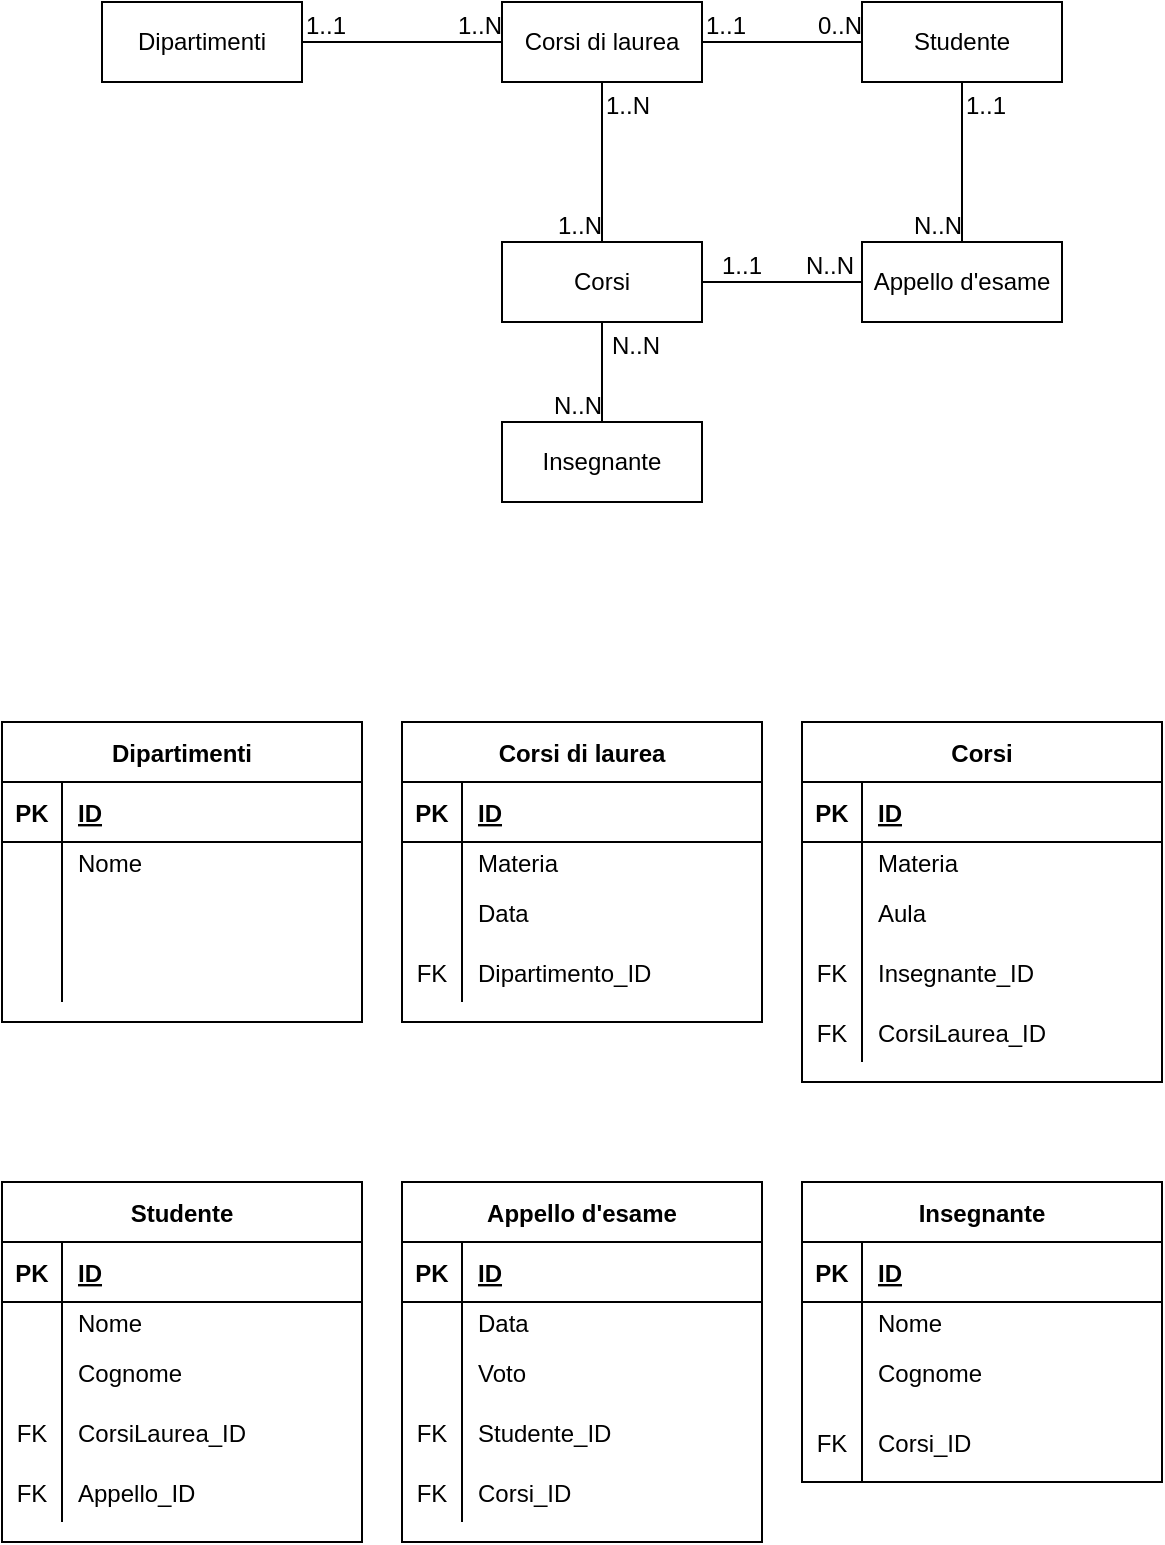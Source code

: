 <mxfile version="16.2.4" type="github">
  <diagram id="HcRm-ug7gvCuvMgPkHYi" name="Page-1">
    <mxGraphModel dx="1028" dy="399" grid="1" gridSize="10" guides="1" tooltips="1" connect="1" arrows="1" fold="1" page="1" pageScale="1" pageWidth="827" pageHeight="1169" math="0" shadow="0">
      <root>
        <mxCell id="0" />
        <mxCell id="1" parent="0" />
        <mxCell id="RxNURAG1jLidxErc_aCs-12" value="Dipartimenti" style="whiteSpace=wrap;html=1;align=center;" parent="1" vertex="1">
          <mxGeometry x="160" y="40" width="100" height="40" as="geometry" />
        </mxCell>
        <mxCell id="RxNURAG1jLidxErc_aCs-26" value="Corsi di laurea" style="whiteSpace=wrap;html=1;align=center;" parent="1" vertex="1">
          <mxGeometry x="360" y="40" width="100" height="40" as="geometry" />
        </mxCell>
        <mxCell id="RxNURAG1jLidxErc_aCs-28" value="Corsi di laurea" style="shape=table;startSize=30;container=1;collapsible=1;childLayout=tableLayout;fixedRows=1;rowLines=0;fontStyle=1;align=center;resizeLast=1;" parent="1" vertex="1">
          <mxGeometry x="310" y="400" width="180" height="150" as="geometry" />
        </mxCell>
        <mxCell id="RxNURAG1jLidxErc_aCs-29" value="" style="shape=tableRow;horizontal=0;startSize=0;swimlaneHead=0;swimlaneBody=0;fillColor=none;collapsible=0;dropTarget=0;points=[[0,0.5],[1,0.5]];portConstraint=eastwest;top=0;left=0;right=0;bottom=1;" parent="RxNURAG1jLidxErc_aCs-28" vertex="1">
          <mxGeometry y="30" width="180" height="30" as="geometry" />
        </mxCell>
        <mxCell id="RxNURAG1jLidxErc_aCs-30" value="PK" style="shape=partialRectangle;connectable=0;fillColor=none;top=0;left=0;bottom=0;right=0;fontStyle=1;overflow=hidden;" parent="RxNURAG1jLidxErc_aCs-29" vertex="1">
          <mxGeometry width="30" height="30" as="geometry">
            <mxRectangle width="30" height="30" as="alternateBounds" />
          </mxGeometry>
        </mxCell>
        <mxCell id="RxNURAG1jLidxErc_aCs-31" value="ID" style="shape=partialRectangle;connectable=0;fillColor=none;top=0;left=0;bottom=0;right=0;align=left;spacingLeft=6;fontStyle=5;overflow=hidden;" parent="RxNURAG1jLidxErc_aCs-29" vertex="1">
          <mxGeometry x="30" width="150" height="30" as="geometry">
            <mxRectangle width="150" height="30" as="alternateBounds" />
          </mxGeometry>
        </mxCell>
        <mxCell id="RxNURAG1jLidxErc_aCs-32" value="" style="shape=tableRow;horizontal=0;startSize=0;swimlaneHead=0;swimlaneBody=0;fillColor=none;collapsible=0;dropTarget=0;points=[[0,0.5],[1,0.5]];portConstraint=eastwest;top=0;left=0;right=0;bottom=0;" parent="RxNURAG1jLidxErc_aCs-28" vertex="1">
          <mxGeometry y="60" width="180" height="20" as="geometry" />
        </mxCell>
        <mxCell id="RxNURAG1jLidxErc_aCs-33" value="" style="shape=partialRectangle;connectable=0;fillColor=none;top=0;left=0;bottom=0;right=0;editable=1;overflow=hidden;" parent="RxNURAG1jLidxErc_aCs-32" vertex="1">
          <mxGeometry width="30" height="20" as="geometry">
            <mxRectangle width="30" height="20" as="alternateBounds" />
          </mxGeometry>
        </mxCell>
        <mxCell id="RxNURAG1jLidxErc_aCs-34" value="Materia" style="shape=partialRectangle;connectable=0;fillColor=none;top=0;left=0;bottom=0;right=0;align=left;spacingLeft=6;overflow=hidden;" parent="RxNURAG1jLidxErc_aCs-32" vertex="1">
          <mxGeometry x="30" width="150" height="20" as="geometry">
            <mxRectangle width="150" height="20" as="alternateBounds" />
          </mxGeometry>
        </mxCell>
        <mxCell id="RxNURAG1jLidxErc_aCs-35" value="" style="shape=tableRow;horizontal=0;startSize=0;swimlaneHead=0;swimlaneBody=0;fillColor=none;collapsible=0;dropTarget=0;points=[[0,0.5],[1,0.5]];portConstraint=eastwest;top=0;left=0;right=0;bottom=0;" parent="RxNURAG1jLidxErc_aCs-28" vertex="1">
          <mxGeometry y="80" width="180" height="30" as="geometry" />
        </mxCell>
        <mxCell id="RxNURAG1jLidxErc_aCs-36" value="" style="shape=partialRectangle;connectable=0;fillColor=none;top=0;left=0;bottom=0;right=0;editable=1;overflow=hidden;" parent="RxNURAG1jLidxErc_aCs-35" vertex="1">
          <mxGeometry width="30" height="30" as="geometry">
            <mxRectangle width="30" height="30" as="alternateBounds" />
          </mxGeometry>
        </mxCell>
        <mxCell id="RxNURAG1jLidxErc_aCs-37" value="Data" style="shape=partialRectangle;connectable=0;fillColor=none;top=0;left=0;bottom=0;right=0;align=left;spacingLeft=6;overflow=hidden;" parent="RxNURAG1jLidxErc_aCs-35" vertex="1">
          <mxGeometry x="30" width="150" height="30" as="geometry">
            <mxRectangle width="150" height="30" as="alternateBounds" />
          </mxGeometry>
        </mxCell>
        <mxCell id="RxNURAG1jLidxErc_aCs-38" value="" style="shape=tableRow;horizontal=0;startSize=0;swimlaneHead=0;swimlaneBody=0;fillColor=none;collapsible=0;dropTarget=0;points=[[0,0.5],[1,0.5]];portConstraint=eastwest;top=0;left=0;right=0;bottom=0;" parent="RxNURAG1jLidxErc_aCs-28" vertex="1">
          <mxGeometry y="110" width="180" height="30" as="geometry" />
        </mxCell>
        <mxCell id="RxNURAG1jLidxErc_aCs-39" value="FK" style="shape=partialRectangle;connectable=0;fillColor=none;top=0;left=0;bottom=0;right=0;editable=1;overflow=hidden;" parent="RxNURAG1jLidxErc_aCs-38" vertex="1">
          <mxGeometry width="30" height="30" as="geometry">
            <mxRectangle width="30" height="30" as="alternateBounds" />
          </mxGeometry>
        </mxCell>
        <mxCell id="RxNURAG1jLidxErc_aCs-40" value="Dipartimento_ID" style="shape=partialRectangle;connectable=0;fillColor=none;top=0;left=0;bottom=0;right=0;align=left;spacingLeft=6;overflow=hidden;" parent="RxNURAG1jLidxErc_aCs-38" vertex="1">
          <mxGeometry x="30" width="150" height="30" as="geometry">
            <mxRectangle width="150" height="30" as="alternateBounds" />
          </mxGeometry>
        </mxCell>
        <mxCell id="RxNURAG1jLidxErc_aCs-42" value="" style="endArrow=none;html=1;rounded=0;exitX=1;exitY=0.5;exitDx=0;exitDy=0;entryX=0;entryY=0.5;entryDx=0;entryDy=0;" parent="1" source="RxNURAG1jLidxErc_aCs-12" target="RxNURAG1jLidxErc_aCs-26" edge="1">
          <mxGeometry relative="1" as="geometry">
            <mxPoint x="260" y="100.41" as="sourcePoint" />
            <mxPoint x="370" y="100" as="targetPoint" />
          </mxGeometry>
        </mxCell>
        <mxCell id="RxNURAG1jLidxErc_aCs-43" value="1..1" style="resizable=0;html=1;align=left;verticalAlign=bottom;" parent="RxNURAG1jLidxErc_aCs-42" connectable="0" vertex="1">
          <mxGeometry x="-1" relative="1" as="geometry" />
        </mxCell>
        <mxCell id="RxNURAG1jLidxErc_aCs-44" value="1..N" style="resizable=0;html=1;align=right;verticalAlign=bottom;" parent="RxNURAG1jLidxErc_aCs-42" connectable="0" vertex="1">
          <mxGeometry x="1" relative="1" as="geometry" />
        </mxCell>
        <mxCell id="RxNURAG1jLidxErc_aCs-46" value="Corsi" style="whiteSpace=wrap;html=1;align=center;" parent="1" vertex="1">
          <mxGeometry x="360" y="160" width="100" height="40" as="geometry" />
        </mxCell>
        <mxCell id="RxNURAG1jLidxErc_aCs-47" value="" style="endArrow=none;html=1;rounded=0;exitX=0.5;exitY=1;exitDx=0;exitDy=0;entryX=0.5;entryY=0;entryDx=0;entryDy=0;" parent="1" source="RxNURAG1jLidxErc_aCs-26" target="RxNURAG1jLidxErc_aCs-46" edge="1">
          <mxGeometry relative="1" as="geometry">
            <mxPoint x="310" y="220" as="sourcePoint" />
            <mxPoint x="470" y="220" as="targetPoint" />
          </mxGeometry>
        </mxCell>
        <mxCell id="RxNURAG1jLidxErc_aCs-48" value="1..N" style="resizable=0;html=1;align=left;verticalAlign=bottom;" parent="RxNURAG1jLidxErc_aCs-47" connectable="0" vertex="1">
          <mxGeometry x="-1" relative="1" as="geometry">
            <mxPoint y="20" as="offset" />
          </mxGeometry>
        </mxCell>
        <mxCell id="RxNURAG1jLidxErc_aCs-49" value="1..N" style="resizable=0;html=1;align=right;verticalAlign=bottom;" parent="RxNURAG1jLidxErc_aCs-47" connectable="0" vertex="1">
          <mxGeometry x="1" relative="1" as="geometry" />
        </mxCell>
        <mxCell id="RxNURAG1jLidxErc_aCs-50" value="Insegnante" style="whiteSpace=wrap;html=1;align=center;" parent="1" vertex="1">
          <mxGeometry x="360" y="250" width="100" height="40" as="geometry" />
        </mxCell>
        <mxCell id="RxNURAG1jLidxErc_aCs-52" value="" style="endArrow=none;html=1;rounded=0;exitX=0.5;exitY=1;exitDx=0;exitDy=0;entryX=0.5;entryY=0;entryDx=0;entryDy=0;" parent="1" source="RxNURAG1jLidxErc_aCs-46" target="RxNURAG1jLidxErc_aCs-50" edge="1">
          <mxGeometry relative="1" as="geometry">
            <mxPoint x="450" y="210" as="sourcePoint" />
            <mxPoint x="500" y="150" as="targetPoint" />
          </mxGeometry>
        </mxCell>
        <mxCell id="RxNURAG1jLidxErc_aCs-53" value="N..N" style="resizable=0;html=1;align=left;verticalAlign=bottom;" parent="RxNURAG1jLidxErc_aCs-52" connectable="0" vertex="1">
          <mxGeometry x="-1" relative="1" as="geometry">
            <mxPoint x="3" y="20" as="offset" />
          </mxGeometry>
        </mxCell>
        <mxCell id="RxNURAG1jLidxErc_aCs-54" value="N..N" style="resizable=0;html=1;align=right;verticalAlign=bottom;" parent="RxNURAG1jLidxErc_aCs-52" connectable="0" vertex="1">
          <mxGeometry x="1" relative="1" as="geometry">
            <mxPoint as="offset" />
          </mxGeometry>
        </mxCell>
        <mxCell id="RxNURAG1jLidxErc_aCs-55" value="Studente" style="whiteSpace=wrap;html=1;align=center;" parent="1" vertex="1">
          <mxGeometry x="540" y="40" width="100" height="40" as="geometry" />
        </mxCell>
        <mxCell id="RxNURAG1jLidxErc_aCs-56" value="" style="endArrow=none;html=1;rounded=0;exitX=1;exitY=0.5;exitDx=0;exitDy=0;entryX=0;entryY=0.5;entryDx=0;entryDy=0;" parent="1" source="RxNURAG1jLidxErc_aCs-26" target="RxNURAG1jLidxErc_aCs-55" edge="1">
          <mxGeometry relative="1" as="geometry">
            <mxPoint x="520" y="90" as="sourcePoint" />
            <mxPoint x="680" y="90" as="targetPoint" />
          </mxGeometry>
        </mxCell>
        <mxCell id="RxNURAG1jLidxErc_aCs-57" value="1..1" style="resizable=0;html=1;align=left;verticalAlign=bottom;" parent="RxNURAG1jLidxErc_aCs-56" connectable="0" vertex="1">
          <mxGeometry x="-1" relative="1" as="geometry" />
        </mxCell>
        <mxCell id="RxNURAG1jLidxErc_aCs-58" value="0..N" style="resizable=0;html=1;align=right;verticalAlign=bottom;" parent="RxNURAG1jLidxErc_aCs-56" connectable="0" vertex="1">
          <mxGeometry x="1" relative="1" as="geometry">
            <mxPoint as="offset" />
          </mxGeometry>
        </mxCell>
        <mxCell id="RxNURAG1jLidxErc_aCs-59" value="Appello d&#39;esame" style="whiteSpace=wrap;html=1;align=center;" parent="1" vertex="1">
          <mxGeometry x="540" y="160" width="100" height="40" as="geometry" />
        </mxCell>
        <mxCell id="RxNURAG1jLidxErc_aCs-60" value="" style="endArrow=none;html=1;rounded=0;exitX=0;exitY=0.5;exitDx=0;exitDy=0;entryX=1;entryY=0.5;entryDx=0;entryDy=0;" parent="1" source="RxNURAG1jLidxErc_aCs-59" target="RxNURAG1jLidxErc_aCs-46" edge="1">
          <mxGeometry relative="1" as="geometry">
            <mxPoint x="580" y="200" as="sourcePoint" />
            <mxPoint x="740" y="200" as="targetPoint" />
          </mxGeometry>
        </mxCell>
        <mxCell id="RxNURAG1jLidxErc_aCs-61" value="N..N" style="resizable=0;html=1;align=left;verticalAlign=bottom;" parent="RxNURAG1jLidxErc_aCs-60" connectable="0" vertex="1">
          <mxGeometry x="-1" relative="1" as="geometry">
            <mxPoint x="-30" as="offset" />
          </mxGeometry>
        </mxCell>
        <mxCell id="RxNURAG1jLidxErc_aCs-62" value="1..1" style="resizable=0;html=1;align=right;verticalAlign=bottom;" parent="RxNURAG1jLidxErc_aCs-60" connectable="0" vertex="1">
          <mxGeometry x="1" relative="1" as="geometry">
            <mxPoint x="30" as="offset" />
          </mxGeometry>
        </mxCell>
        <mxCell id="RxNURAG1jLidxErc_aCs-63" value="" style="endArrow=none;html=1;rounded=0;exitX=0.5;exitY=1;exitDx=0;exitDy=0;entryX=0.5;entryY=0;entryDx=0;entryDy=0;" parent="1" source="RxNURAG1jLidxErc_aCs-55" target="RxNURAG1jLidxErc_aCs-59" edge="1">
          <mxGeometry relative="1" as="geometry">
            <mxPoint x="550" y="110" as="sourcePoint" />
            <mxPoint x="710" y="110" as="targetPoint" />
          </mxGeometry>
        </mxCell>
        <mxCell id="RxNURAG1jLidxErc_aCs-64" value="1..1" style="resizable=0;html=1;align=left;verticalAlign=bottom;" parent="RxNURAG1jLidxErc_aCs-63" connectable="0" vertex="1">
          <mxGeometry x="-1" relative="1" as="geometry">
            <mxPoint y="20" as="offset" />
          </mxGeometry>
        </mxCell>
        <mxCell id="RxNURAG1jLidxErc_aCs-65" value="N..N" style="resizable=0;html=1;align=right;verticalAlign=bottom;" parent="RxNURAG1jLidxErc_aCs-63" connectable="0" vertex="1">
          <mxGeometry x="1" relative="1" as="geometry" />
        </mxCell>
        <mxCell id="RxNURAG1jLidxErc_aCs-66" value="Insegnante" style="shape=table;startSize=30;container=1;collapsible=1;childLayout=tableLayout;fixedRows=1;rowLines=0;fontStyle=1;align=center;resizeLast=1;" parent="1" vertex="1">
          <mxGeometry x="510" y="630" width="180" height="150" as="geometry" />
        </mxCell>
        <mxCell id="RxNURAG1jLidxErc_aCs-67" value="" style="shape=tableRow;horizontal=0;startSize=0;swimlaneHead=0;swimlaneBody=0;fillColor=none;collapsible=0;dropTarget=0;points=[[0,0.5],[1,0.5]];portConstraint=eastwest;top=0;left=0;right=0;bottom=1;" parent="RxNURAG1jLidxErc_aCs-66" vertex="1">
          <mxGeometry y="30" width="180" height="30" as="geometry" />
        </mxCell>
        <mxCell id="RxNURAG1jLidxErc_aCs-68" value="PK" style="shape=partialRectangle;connectable=0;fillColor=none;top=0;left=0;bottom=0;right=0;fontStyle=1;overflow=hidden;" parent="RxNURAG1jLidxErc_aCs-67" vertex="1">
          <mxGeometry width="30" height="30" as="geometry">
            <mxRectangle width="30" height="30" as="alternateBounds" />
          </mxGeometry>
        </mxCell>
        <mxCell id="RxNURAG1jLidxErc_aCs-69" value="ID" style="shape=partialRectangle;connectable=0;fillColor=none;top=0;left=0;bottom=0;right=0;align=left;spacingLeft=6;fontStyle=5;overflow=hidden;" parent="RxNURAG1jLidxErc_aCs-67" vertex="1">
          <mxGeometry x="30" width="150" height="30" as="geometry">
            <mxRectangle width="150" height="30" as="alternateBounds" />
          </mxGeometry>
        </mxCell>
        <mxCell id="RxNURAG1jLidxErc_aCs-70" value="" style="shape=tableRow;horizontal=0;startSize=0;swimlaneHead=0;swimlaneBody=0;fillColor=none;collapsible=0;dropTarget=0;points=[[0,0.5],[1,0.5]];portConstraint=eastwest;top=0;left=0;right=0;bottom=0;" parent="RxNURAG1jLidxErc_aCs-66" vertex="1">
          <mxGeometry y="60" width="180" height="20" as="geometry" />
        </mxCell>
        <mxCell id="RxNURAG1jLidxErc_aCs-71" value="" style="shape=partialRectangle;connectable=0;fillColor=none;top=0;left=0;bottom=0;right=0;editable=1;overflow=hidden;" parent="RxNURAG1jLidxErc_aCs-70" vertex="1">
          <mxGeometry width="30" height="20" as="geometry">
            <mxRectangle width="30" height="20" as="alternateBounds" />
          </mxGeometry>
        </mxCell>
        <mxCell id="RxNURAG1jLidxErc_aCs-72" value="Nome" style="shape=partialRectangle;connectable=0;fillColor=none;top=0;left=0;bottom=0;right=0;align=left;spacingLeft=6;overflow=hidden;" parent="RxNURAG1jLidxErc_aCs-70" vertex="1">
          <mxGeometry x="30" width="150" height="20" as="geometry">
            <mxRectangle width="150" height="20" as="alternateBounds" />
          </mxGeometry>
        </mxCell>
        <mxCell id="RxNURAG1jLidxErc_aCs-73" value="" style="shape=tableRow;horizontal=0;startSize=0;swimlaneHead=0;swimlaneBody=0;fillColor=none;collapsible=0;dropTarget=0;points=[[0,0.5],[1,0.5]];portConstraint=eastwest;top=0;left=0;right=0;bottom=0;" parent="RxNURAG1jLidxErc_aCs-66" vertex="1">
          <mxGeometry y="80" width="180" height="30" as="geometry" />
        </mxCell>
        <mxCell id="RxNURAG1jLidxErc_aCs-74" value="" style="shape=partialRectangle;connectable=0;fillColor=none;top=0;left=0;bottom=0;right=0;editable=1;overflow=hidden;" parent="RxNURAG1jLidxErc_aCs-73" vertex="1">
          <mxGeometry width="30" height="30" as="geometry">
            <mxRectangle width="30" height="30" as="alternateBounds" />
          </mxGeometry>
        </mxCell>
        <mxCell id="RxNURAG1jLidxErc_aCs-75" value="Cognome" style="shape=partialRectangle;connectable=0;fillColor=none;top=0;left=0;bottom=0;right=0;align=left;spacingLeft=6;overflow=hidden;" parent="RxNURAG1jLidxErc_aCs-73" vertex="1">
          <mxGeometry x="30" width="150" height="30" as="geometry">
            <mxRectangle width="150" height="30" as="alternateBounds" />
          </mxGeometry>
        </mxCell>
        <mxCell id="82PatsEYqvl2URl6Cbzn-67" value="" style="shape=tableRow;horizontal=0;startSize=0;swimlaneHead=0;swimlaneBody=0;fillColor=none;collapsible=0;dropTarget=0;points=[[0,0.5],[1,0.5]];portConstraint=eastwest;top=0;left=0;right=0;bottom=0;" vertex="1" parent="RxNURAG1jLidxErc_aCs-66">
          <mxGeometry y="110" width="180" height="40" as="geometry" />
        </mxCell>
        <mxCell id="82PatsEYqvl2URl6Cbzn-68" value="FK" style="shape=partialRectangle;connectable=0;fillColor=none;top=0;left=0;bottom=0;right=0;editable=1;overflow=hidden;" vertex="1" parent="82PatsEYqvl2URl6Cbzn-67">
          <mxGeometry width="30" height="40" as="geometry">
            <mxRectangle width="30" height="40" as="alternateBounds" />
          </mxGeometry>
        </mxCell>
        <mxCell id="82PatsEYqvl2URl6Cbzn-69" value="Corsi_ID" style="shape=partialRectangle;connectable=0;fillColor=none;top=0;left=0;bottom=0;right=0;align=left;spacingLeft=6;overflow=hidden;" vertex="1" parent="82PatsEYqvl2URl6Cbzn-67">
          <mxGeometry x="30" width="150" height="40" as="geometry">
            <mxRectangle width="150" height="40" as="alternateBounds" />
          </mxGeometry>
        </mxCell>
        <mxCell id="RxNURAG1jLidxErc_aCs-79" value="Appello d&#39;esame" style="shape=table;startSize=30;container=1;collapsible=1;childLayout=tableLayout;fixedRows=1;rowLines=0;fontStyle=1;align=center;resizeLast=1;" parent="1" vertex="1">
          <mxGeometry x="310" y="630" width="180" height="180" as="geometry" />
        </mxCell>
        <mxCell id="RxNURAG1jLidxErc_aCs-80" value="" style="shape=tableRow;horizontal=0;startSize=0;swimlaneHead=0;swimlaneBody=0;fillColor=none;collapsible=0;dropTarget=0;points=[[0,0.5],[1,0.5]];portConstraint=eastwest;top=0;left=0;right=0;bottom=1;" parent="RxNURAG1jLidxErc_aCs-79" vertex="1">
          <mxGeometry y="30" width="180" height="30" as="geometry" />
        </mxCell>
        <mxCell id="RxNURAG1jLidxErc_aCs-81" value="PK" style="shape=partialRectangle;connectable=0;fillColor=none;top=0;left=0;bottom=0;right=0;fontStyle=1;overflow=hidden;" parent="RxNURAG1jLidxErc_aCs-80" vertex="1">
          <mxGeometry width="30" height="30" as="geometry">
            <mxRectangle width="30" height="30" as="alternateBounds" />
          </mxGeometry>
        </mxCell>
        <mxCell id="RxNURAG1jLidxErc_aCs-82" value="ID" style="shape=partialRectangle;connectable=0;fillColor=none;top=0;left=0;bottom=0;right=0;align=left;spacingLeft=6;fontStyle=5;overflow=hidden;" parent="RxNURAG1jLidxErc_aCs-80" vertex="1">
          <mxGeometry x="30" width="150" height="30" as="geometry">
            <mxRectangle width="150" height="30" as="alternateBounds" />
          </mxGeometry>
        </mxCell>
        <mxCell id="RxNURAG1jLidxErc_aCs-83" value="" style="shape=tableRow;horizontal=0;startSize=0;swimlaneHead=0;swimlaneBody=0;fillColor=none;collapsible=0;dropTarget=0;points=[[0,0.5],[1,0.5]];portConstraint=eastwest;top=0;left=0;right=0;bottom=0;" parent="RxNURAG1jLidxErc_aCs-79" vertex="1">
          <mxGeometry y="60" width="180" height="20" as="geometry" />
        </mxCell>
        <mxCell id="RxNURAG1jLidxErc_aCs-84" value="" style="shape=partialRectangle;connectable=0;fillColor=none;top=0;left=0;bottom=0;right=0;editable=1;overflow=hidden;" parent="RxNURAG1jLidxErc_aCs-83" vertex="1">
          <mxGeometry width="30" height="20" as="geometry">
            <mxRectangle width="30" height="20" as="alternateBounds" />
          </mxGeometry>
        </mxCell>
        <mxCell id="RxNURAG1jLidxErc_aCs-85" value="Data" style="shape=partialRectangle;connectable=0;fillColor=none;top=0;left=0;bottom=0;right=0;align=left;spacingLeft=6;overflow=hidden;" parent="RxNURAG1jLidxErc_aCs-83" vertex="1">
          <mxGeometry x="30" width="150" height="20" as="geometry">
            <mxRectangle width="150" height="20" as="alternateBounds" />
          </mxGeometry>
        </mxCell>
        <mxCell id="RxNURAG1jLidxErc_aCs-86" value="" style="shape=tableRow;horizontal=0;startSize=0;swimlaneHead=0;swimlaneBody=0;fillColor=none;collapsible=0;dropTarget=0;points=[[0,0.5],[1,0.5]];portConstraint=eastwest;top=0;left=0;right=0;bottom=0;" parent="RxNURAG1jLidxErc_aCs-79" vertex="1">
          <mxGeometry y="80" width="180" height="30" as="geometry" />
        </mxCell>
        <mxCell id="RxNURAG1jLidxErc_aCs-87" value="" style="shape=partialRectangle;connectable=0;fillColor=none;top=0;left=0;bottom=0;right=0;editable=1;overflow=hidden;" parent="RxNURAG1jLidxErc_aCs-86" vertex="1">
          <mxGeometry width="30" height="30" as="geometry">
            <mxRectangle width="30" height="30" as="alternateBounds" />
          </mxGeometry>
        </mxCell>
        <mxCell id="RxNURAG1jLidxErc_aCs-88" value="Voto" style="shape=partialRectangle;connectable=0;fillColor=none;top=0;left=0;bottom=0;right=0;align=left;spacingLeft=6;overflow=hidden;" parent="RxNURAG1jLidxErc_aCs-86" vertex="1">
          <mxGeometry x="30" width="150" height="30" as="geometry">
            <mxRectangle width="150" height="30" as="alternateBounds" />
          </mxGeometry>
        </mxCell>
        <mxCell id="RxNURAG1jLidxErc_aCs-89" value="" style="shape=tableRow;horizontal=0;startSize=0;swimlaneHead=0;swimlaneBody=0;fillColor=none;collapsible=0;dropTarget=0;points=[[0,0.5],[1,0.5]];portConstraint=eastwest;top=0;left=0;right=0;bottom=0;" parent="RxNURAG1jLidxErc_aCs-79" vertex="1">
          <mxGeometry y="110" width="180" height="30" as="geometry" />
        </mxCell>
        <mxCell id="RxNURAG1jLidxErc_aCs-90" value="FK" style="shape=partialRectangle;connectable=0;fillColor=none;top=0;left=0;bottom=0;right=0;editable=1;overflow=hidden;" parent="RxNURAG1jLidxErc_aCs-89" vertex="1">
          <mxGeometry width="30" height="30" as="geometry">
            <mxRectangle width="30" height="30" as="alternateBounds" />
          </mxGeometry>
        </mxCell>
        <mxCell id="RxNURAG1jLidxErc_aCs-91" value="Studente_ID" style="shape=partialRectangle;connectable=0;fillColor=none;top=0;left=0;bottom=0;right=0;align=left;spacingLeft=6;overflow=hidden;" parent="RxNURAG1jLidxErc_aCs-89" vertex="1">
          <mxGeometry x="30" width="150" height="30" as="geometry">
            <mxRectangle width="150" height="30" as="alternateBounds" />
          </mxGeometry>
        </mxCell>
        <mxCell id="82PatsEYqvl2URl6Cbzn-40" value="" style="shape=tableRow;horizontal=0;startSize=0;swimlaneHead=0;swimlaneBody=0;fillColor=none;collapsible=0;dropTarget=0;points=[[0,0.5],[1,0.5]];portConstraint=eastwest;top=0;left=0;right=0;bottom=0;" vertex="1" parent="RxNURAG1jLidxErc_aCs-79">
          <mxGeometry y="140" width="180" height="30" as="geometry" />
        </mxCell>
        <mxCell id="82PatsEYqvl2URl6Cbzn-41" value="FK" style="shape=partialRectangle;connectable=0;fillColor=none;top=0;left=0;bottom=0;right=0;editable=1;overflow=hidden;" vertex="1" parent="82PatsEYqvl2URl6Cbzn-40">
          <mxGeometry width="30" height="30" as="geometry">
            <mxRectangle width="30" height="30" as="alternateBounds" />
          </mxGeometry>
        </mxCell>
        <mxCell id="82PatsEYqvl2URl6Cbzn-42" value="Corsi_ID" style="shape=partialRectangle;connectable=0;fillColor=none;top=0;left=0;bottom=0;right=0;align=left;spacingLeft=6;overflow=hidden;" vertex="1" parent="82PatsEYqvl2URl6Cbzn-40">
          <mxGeometry x="30" width="150" height="30" as="geometry">
            <mxRectangle width="150" height="30" as="alternateBounds" />
          </mxGeometry>
        </mxCell>
        <mxCell id="RxNURAG1jLidxErc_aCs-92" value="Corsi" style="shape=table;startSize=30;container=1;collapsible=1;childLayout=tableLayout;fixedRows=1;rowLines=0;fontStyle=1;align=center;resizeLast=1;" parent="1" vertex="1">
          <mxGeometry x="510" y="400" width="180" height="180" as="geometry" />
        </mxCell>
        <mxCell id="RxNURAG1jLidxErc_aCs-93" value="" style="shape=tableRow;horizontal=0;startSize=0;swimlaneHead=0;swimlaneBody=0;fillColor=none;collapsible=0;dropTarget=0;points=[[0,0.5],[1,0.5]];portConstraint=eastwest;top=0;left=0;right=0;bottom=1;" parent="RxNURAG1jLidxErc_aCs-92" vertex="1">
          <mxGeometry y="30" width="180" height="30" as="geometry" />
        </mxCell>
        <mxCell id="RxNURAG1jLidxErc_aCs-94" value="PK" style="shape=partialRectangle;connectable=0;fillColor=none;top=0;left=0;bottom=0;right=0;fontStyle=1;overflow=hidden;" parent="RxNURAG1jLidxErc_aCs-93" vertex="1">
          <mxGeometry width="30" height="30" as="geometry">
            <mxRectangle width="30" height="30" as="alternateBounds" />
          </mxGeometry>
        </mxCell>
        <mxCell id="RxNURAG1jLidxErc_aCs-95" value="ID" style="shape=partialRectangle;connectable=0;fillColor=none;top=0;left=0;bottom=0;right=0;align=left;spacingLeft=6;fontStyle=5;overflow=hidden;" parent="RxNURAG1jLidxErc_aCs-93" vertex="1">
          <mxGeometry x="30" width="150" height="30" as="geometry">
            <mxRectangle width="150" height="30" as="alternateBounds" />
          </mxGeometry>
        </mxCell>
        <mxCell id="RxNURAG1jLidxErc_aCs-96" value="" style="shape=tableRow;horizontal=0;startSize=0;swimlaneHead=0;swimlaneBody=0;fillColor=none;collapsible=0;dropTarget=0;points=[[0,0.5],[1,0.5]];portConstraint=eastwest;top=0;left=0;right=0;bottom=0;" parent="RxNURAG1jLidxErc_aCs-92" vertex="1">
          <mxGeometry y="60" width="180" height="20" as="geometry" />
        </mxCell>
        <mxCell id="RxNURAG1jLidxErc_aCs-97" value="" style="shape=partialRectangle;connectable=0;fillColor=none;top=0;left=0;bottom=0;right=0;editable=1;overflow=hidden;" parent="RxNURAG1jLidxErc_aCs-96" vertex="1">
          <mxGeometry width="30" height="20" as="geometry">
            <mxRectangle width="30" height="20" as="alternateBounds" />
          </mxGeometry>
        </mxCell>
        <mxCell id="RxNURAG1jLidxErc_aCs-98" value="Materia" style="shape=partialRectangle;connectable=0;fillColor=none;top=0;left=0;bottom=0;right=0;align=left;spacingLeft=6;overflow=hidden;" parent="RxNURAG1jLidxErc_aCs-96" vertex="1">
          <mxGeometry x="30" width="150" height="20" as="geometry">
            <mxRectangle width="150" height="20" as="alternateBounds" />
          </mxGeometry>
        </mxCell>
        <mxCell id="RxNURAG1jLidxErc_aCs-99" value="" style="shape=tableRow;horizontal=0;startSize=0;swimlaneHead=0;swimlaneBody=0;fillColor=none;collapsible=0;dropTarget=0;points=[[0,0.5],[1,0.5]];portConstraint=eastwest;top=0;left=0;right=0;bottom=0;" parent="RxNURAG1jLidxErc_aCs-92" vertex="1">
          <mxGeometry y="80" width="180" height="30" as="geometry" />
        </mxCell>
        <mxCell id="RxNURAG1jLidxErc_aCs-100" value="" style="shape=partialRectangle;connectable=0;fillColor=none;top=0;left=0;bottom=0;right=0;editable=1;overflow=hidden;" parent="RxNURAG1jLidxErc_aCs-99" vertex="1">
          <mxGeometry width="30" height="30" as="geometry">
            <mxRectangle width="30" height="30" as="alternateBounds" />
          </mxGeometry>
        </mxCell>
        <mxCell id="RxNURAG1jLidxErc_aCs-101" value="Aula" style="shape=partialRectangle;connectable=0;fillColor=none;top=0;left=0;bottom=0;right=0;align=left;spacingLeft=6;overflow=hidden;" parent="RxNURAG1jLidxErc_aCs-99" vertex="1">
          <mxGeometry x="30" width="150" height="30" as="geometry">
            <mxRectangle width="150" height="30" as="alternateBounds" />
          </mxGeometry>
        </mxCell>
        <mxCell id="RxNURAG1jLidxErc_aCs-102" value="" style="shape=tableRow;horizontal=0;startSize=0;swimlaneHead=0;swimlaneBody=0;fillColor=none;collapsible=0;dropTarget=0;points=[[0,0.5],[1,0.5]];portConstraint=eastwest;top=0;left=0;right=0;bottom=0;" parent="RxNURAG1jLidxErc_aCs-92" vertex="1">
          <mxGeometry y="110" width="180" height="30" as="geometry" />
        </mxCell>
        <mxCell id="RxNURAG1jLidxErc_aCs-103" value="FK" style="shape=partialRectangle;connectable=0;fillColor=none;top=0;left=0;bottom=0;right=0;editable=1;overflow=hidden;" parent="RxNURAG1jLidxErc_aCs-102" vertex="1">
          <mxGeometry width="30" height="30" as="geometry">
            <mxRectangle width="30" height="30" as="alternateBounds" />
          </mxGeometry>
        </mxCell>
        <mxCell id="RxNURAG1jLidxErc_aCs-104" value="Insegnante_ID" style="shape=partialRectangle;connectable=0;fillColor=none;top=0;left=0;bottom=0;right=0;align=left;spacingLeft=6;overflow=hidden;" parent="RxNURAG1jLidxErc_aCs-102" vertex="1">
          <mxGeometry x="30" width="150" height="30" as="geometry">
            <mxRectangle width="150" height="30" as="alternateBounds" />
          </mxGeometry>
        </mxCell>
        <mxCell id="82PatsEYqvl2URl6Cbzn-64" value="" style="shape=tableRow;horizontal=0;startSize=0;swimlaneHead=0;swimlaneBody=0;fillColor=none;collapsible=0;dropTarget=0;points=[[0,0.5],[1,0.5]];portConstraint=eastwest;top=0;left=0;right=0;bottom=0;" vertex="1" parent="RxNURAG1jLidxErc_aCs-92">
          <mxGeometry y="140" width="180" height="30" as="geometry" />
        </mxCell>
        <mxCell id="82PatsEYqvl2URl6Cbzn-65" value="FK" style="shape=partialRectangle;connectable=0;fillColor=none;top=0;left=0;bottom=0;right=0;editable=1;overflow=hidden;" vertex="1" parent="82PatsEYqvl2URl6Cbzn-64">
          <mxGeometry width="30" height="30" as="geometry">
            <mxRectangle width="30" height="30" as="alternateBounds" />
          </mxGeometry>
        </mxCell>
        <mxCell id="82PatsEYqvl2URl6Cbzn-66" value="CorsiLaurea_ID" style="shape=partialRectangle;connectable=0;fillColor=none;top=0;left=0;bottom=0;right=0;align=left;spacingLeft=6;overflow=hidden;" vertex="1" parent="82PatsEYqvl2URl6Cbzn-64">
          <mxGeometry x="30" width="150" height="30" as="geometry">
            <mxRectangle width="150" height="30" as="alternateBounds" />
          </mxGeometry>
        </mxCell>
        <mxCell id="RxNURAG1jLidxErc_aCs-105" value="Studente" style="shape=table;startSize=30;container=1;collapsible=1;childLayout=tableLayout;fixedRows=1;rowLines=0;fontStyle=1;align=center;resizeLast=1;" parent="1" vertex="1">
          <mxGeometry x="110" y="630" width="180" height="180" as="geometry" />
        </mxCell>
        <mxCell id="RxNURAG1jLidxErc_aCs-106" value="" style="shape=tableRow;horizontal=0;startSize=0;swimlaneHead=0;swimlaneBody=0;fillColor=none;collapsible=0;dropTarget=0;points=[[0,0.5],[1,0.5]];portConstraint=eastwest;top=0;left=0;right=0;bottom=1;" parent="RxNURAG1jLidxErc_aCs-105" vertex="1">
          <mxGeometry y="30" width="180" height="30" as="geometry" />
        </mxCell>
        <mxCell id="RxNURAG1jLidxErc_aCs-107" value="PK" style="shape=partialRectangle;connectable=0;fillColor=none;top=0;left=0;bottom=0;right=0;fontStyle=1;overflow=hidden;" parent="RxNURAG1jLidxErc_aCs-106" vertex="1">
          <mxGeometry width="30" height="30" as="geometry">
            <mxRectangle width="30" height="30" as="alternateBounds" />
          </mxGeometry>
        </mxCell>
        <mxCell id="RxNURAG1jLidxErc_aCs-108" value="ID" style="shape=partialRectangle;connectable=0;fillColor=none;top=0;left=0;bottom=0;right=0;align=left;spacingLeft=6;fontStyle=5;overflow=hidden;" parent="RxNURAG1jLidxErc_aCs-106" vertex="1">
          <mxGeometry x="30" width="150" height="30" as="geometry">
            <mxRectangle width="150" height="30" as="alternateBounds" />
          </mxGeometry>
        </mxCell>
        <mxCell id="RxNURAG1jLidxErc_aCs-109" value="" style="shape=tableRow;horizontal=0;startSize=0;swimlaneHead=0;swimlaneBody=0;fillColor=none;collapsible=0;dropTarget=0;points=[[0,0.5],[1,0.5]];portConstraint=eastwest;top=0;left=0;right=0;bottom=0;" parent="RxNURAG1jLidxErc_aCs-105" vertex="1">
          <mxGeometry y="60" width="180" height="20" as="geometry" />
        </mxCell>
        <mxCell id="RxNURAG1jLidxErc_aCs-110" value="" style="shape=partialRectangle;connectable=0;fillColor=none;top=0;left=0;bottom=0;right=0;editable=1;overflow=hidden;" parent="RxNURAG1jLidxErc_aCs-109" vertex="1">
          <mxGeometry width="30" height="20" as="geometry">
            <mxRectangle width="30" height="20" as="alternateBounds" />
          </mxGeometry>
        </mxCell>
        <mxCell id="RxNURAG1jLidxErc_aCs-111" value="Nome" style="shape=partialRectangle;connectable=0;fillColor=none;top=0;left=0;bottom=0;right=0;align=left;spacingLeft=6;overflow=hidden;" parent="RxNURAG1jLidxErc_aCs-109" vertex="1">
          <mxGeometry x="30" width="150" height="20" as="geometry">
            <mxRectangle width="150" height="20" as="alternateBounds" />
          </mxGeometry>
        </mxCell>
        <mxCell id="RxNURAG1jLidxErc_aCs-112" value="" style="shape=tableRow;horizontal=0;startSize=0;swimlaneHead=0;swimlaneBody=0;fillColor=none;collapsible=0;dropTarget=0;points=[[0,0.5],[1,0.5]];portConstraint=eastwest;top=0;left=0;right=0;bottom=0;" parent="RxNURAG1jLidxErc_aCs-105" vertex="1">
          <mxGeometry y="80" width="180" height="30" as="geometry" />
        </mxCell>
        <mxCell id="RxNURAG1jLidxErc_aCs-113" value="" style="shape=partialRectangle;connectable=0;fillColor=none;top=0;left=0;bottom=0;right=0;editable=1;overflow=hidden;" parent="RxNURAG1jLidxErc_aCs-112" vertex="1">
          <mxGeometry width="30" height="30" as="geometry">
            <mxRectangle width="30" height="30" as="alternateBounds" />
          </mxGeometry>
        </mxCell>
        <mxCell id="RxNURAG1jLidxErc_aCs-114" value="Cognome" style="shape=partialRectangle;connectable=0;fillColor=none;top=0;left=0;bottom=0;right=0;align=left;spacingLeft=6;overflow=hidden;" parent="RxNURAG1jLidxErc_aCs-112" vertex="1">
          <mxGeometry x="30" width="150" height="30" as="geometry">
            <mxRectangle width="150" height="30" as="alternateBounds" />
          </mxGeometry>
        </mxCell>
        <mxCell id="RxNURAG1jLidxErc_aCs-115" value="" style="shape=tableRow;horizontal=0;startSize=0;swimlaneHead=0;swimlaneBody=0;fillColor=none;collapsible=0;dropTarget=0;points=[[0,0.5],[1,0.5]];portConstraint=eastwest;top=0;left=0;right=0;bottom=0;" parent="RxNURAG1jLidxErc_aCs-105" vertex="1">
          <mxGeometry y="110" width="180" height="30" as="geometry" />
        </mxCell>
        <mxCell id="RxNURAG1jLidxErc_aCs-116" value="FK" style="shape=partialRectangle;connectable=0;fillColor=none;top=0;left=0;bottom=0;right=0;editable=1;overflow=hidden;" parent="RxNURAG1jLidxErc_aCs-115" vertex="1">
          <mxGeometry width="30" height="30" as="geometry">
            <mxRectangle width="30" height="30" as="alternateBounds" />
          </mxGeometry>
        </mxCell>
        <mxCell id="RxNURAG1jLidxErc_aCs-117" value="CorsiLaurea_ID" style="shape=partialRectangle;connectable=0;fillColor=none;top=0;left=0;bottom=0;right=0;align=left;spacingLeft=6;overflow=hidden;" parent="RxNURAG1jLidxErc_aCs-115" vertex="1">
          <mxGeometry x="30" width="150" height="30" as="geometry">
            <mxRectangle width="150" height="30" as="alternateBounds" />
          </mxGeometry>
        </mxCell>
        <mxCell id="82PatsEYqvl2URl6Cbzn-70" value="" style="shape=tableRow;horizontal=0;startSize=0;swimlaneHead=0;swimlaneBody=0;fillColor=none;collapsible=0;dropTarget=0;points=[[0,0.5],[1,0.5]];portConstraint=eastwest;top=0;left=0;right=0;bottom=0;" vertex="1" parent="RxNURAG1jLidxErc_aCs-105">
          <mxGeometry y="140" width="180" height="30" as="geometry" />
        </mxCell>
        <mxCell id="82PatsEYqvl2URl6Cbzn-71" value="FK" style="shape=partialRectangle;connectable=0;fillColor=none;top=0;left=0;bottom=0;right=0;editable=1;overflow=hidden;" vertex="1" parent="82PatsEYqvl2URl6Cbzn-70">
          <mxGeometry width="30" height="30" as="geometry">
            <mxRectangle width="30" height="30" as="alternateBounds" />
          </mxGeometry>
        </mxCell>
        <mxCell id="82PatsEYqvl2URl6Cbzn-72" value="Appello_ID" style="shape=partialRectangle;connectable=0;fillColor=none;top=0;left=0;bottom=0;right=0;align=left;spacingLeft=6;overflow=hidden;" vertex="1" parent="82PatsEYqvl2URl6Cbzn-70">
          <mxGeometry x="30" width="150" height="30" as="geometry">
            <mxRectangle width="150" height="30" as="alternateBounds" />
          </mxGeometry>
        </mxCell>
        <mxCell id="82PatsEYqvl2URl6Cbzn-8" value="Dipartimenti" style="shape=table;startSize=30;container=1;collapsible=1;childLayout=tableLayout;fixedRows=1;rowLines=0;fontStyle=1;align=center;resizeLast=1;" vertex="1" parent="1">
          <mxGeometry x="110" y="400" width="180" height="150" as="geometry">
            <mxRectangle x="110" y="400" width="100" height="30" as="alternateBounds" />
          </mxGeometry>
        </mxCell>
        <mxCell id="82PatsEYqvl2URl6Cbzn-9" value="" style="shape=tableRow;horizontal=0;startSize=0;swimlaneHead=0;swimlaneBody=0;fillColor=none;collapsible=0;dropTarget=0;points=[[0,0.5],[1,0.5]];portConstraint=eastwest;top=0;left=0;right=0;bottom=1;" vertex="1" parent="82PatsEYqvl2URl6Cbzn-8">
          <mxGeometry y="30" width="180" height="30" as="geometry" />
        </mxCell>
        <mxCell id="82PatsEYqvl2URl6Cbzn-10" value="PK" style="shape=partialRectangle;connectable=0;fillColor=none;top=0;left=0;bottom=0;right=0;fontStyle=1;overflow=hidden;" vertex="1" parent="82PatsEYqvl2URl6Cbzn-9">
          <mxGeometry width="30" height="30" as="geometry">
            <mxRectangle width="30" height="30" as="alternateBounds" />
          </mxGeometry>
        </mxCell>
        <mxCell id="82PatsEYqvl2URl6Cbzn-11" value="ID" style="shape=partialRectangle;connectable=0;fillColor=none;top=0;left=0;bottom=0;right=0;align=left;spacingLeft=6;fontStyle=5;overflow=hidden;" vertex="1" parent="82PatsEYqvl2URl6Cbzn-9">
          <mxGeometry x="30" width="150" height="30" as="geometry">
            <mxRectangle width="150" height="30" as="alternateBounds" />
          </mxGeometry>
        </mxCell>
        <mxCell id="82PatsEYqvl2URl6Cbzn-12" value="" style="shape=tableRow;horizontal=0;startSize=0;swimlaneHead=0;swimlaneBody=0;fillColor=none;collapsible=0;dropTarget=0;points=[[0,0.5],[1,0.5]];portConstraint=eastwest;top=0;left=0;right=0;bottom=0;" vertex="1" parent="82PatsEYqvl2URl6Cbzn-8">
          <mxGeometry y="60" width="180" height="20" as="geometry" />
        </mxCell>
        <mxCell id="82PatsEYqvl2URl6Cbzn-13" value="" style="shape=partialRectangle;connectable=0;fillColor=none;top=0;left=0;bottom=0;right=0;editable=1;overflow=hidden;" vertex="1" parent="82PatsEYqvl2URl6Cbzn-12">
          <mxGeometry width="30" height="20" as="geometry">
            <mxRectangle width="30" height="20" as="alternateBounds" />
          </mxGeometry>
        </mxCell>
        <mxCell id="82PatsEYqvl2URl6Cbzn-14" value="Nome" style="shape=partialRectangle;connectable=0;fillColor=none;top=0;left=0;bottom=0;right=0;align=left;spacingLeft=6;overflow=hidden;" vertex="1" parent="82PatsEYqvl2URl6Cbzn-12">
          <mxGeometry x="30" width="150" height="20" as="geometry">
            <mxRectangle width="150" height="20" as="alternateBounds" />
          </mxGeometry>
        </mxCell>
        <mxCell id="82PatsEYqvl2URl6Cbzn-15" value="" style="shape=tableRow;horizontal=0;startSize=0;swimlaneHead=0;swimlaneBody=0;fillColor=none;collapsible=0;dropTarget=0;points=[[0,0.5],[1,0.5]];portConstraint=eastwest;top=0;left=0;right=0;bottom=0;" vertex="1" parent="82PatsEYqvl2URl6Cbzn-8">
          <mxGeometry y="80" width="180" height="30" as="geometry" />
        </mxCell>
        <mxCell id="82PatsEYqvl2URl6Cbzn-16" value="" style="shape=partialRectangle;connectable=0;fillColor=none;top=0;left=0;bottom=0;right=0;editable=1;overflow=hidden;" vertex="1" parent="82PatsEYqvl2URl6Cbzn-15">
          <mxGeometry width="30" height="30" as="geometry">
            <mxRectangle width="30" height="30" as="alternateBounds" />
          </mxGeometry>
        </mxCell>
        <mxCell id="82PatsEYqvl2URl6Cbzn-17" value="" style="shape=partialRectangle;connectable=0;fillColor=none;top=0;left=0;bottom=0;right=0;align=left;spacingLeft=6;overflow=hidden;" vertex="1" parent="82PatsEYqvl2URl6Cbzn-15">
          <mxGeometry x="30" width="150" height="30" as="geometry">
            <mxRectangle width="150" height="30" as="alternateBounds" />
          </mxGeometry>
        </mxCell>
        <mxCell id="82PatsEYqvl2URl6Cbzn-18" value="" style="shape=tableRow;horizontal=0;startSize=0;swimlaneHead=0;swimlaneBody=0;fillColor=none;collapsible=0;dropTarget=0;points=[[0,0.5],[1,0.5]];portConstraint=eastwest;top=0;left=0;right=0;bottom=0;" vertex="1" parent="82PatsEYqvl2URl6Cbzn-8">
          <mxGeometry y="110" width="180" height="30" as="geometry" />
        </mxCell>
        <mxCell id="82PatsEYqvl2URl6Cbzn-19" value="" style="shape=partialRectangle;connectable=0;fillColor=none;top=0;left=0;bottom=0;right=0;editable=1;overflow=hidden;" vertex="1" parent="82PatsEYqvl2URl6Cbzn-18">
          <mxGeometry width="30" height="30" as="geometry">
            <mxRectangle width="30" height="30" as="alternateBounds" />
          </mxGeometry>
        </mxCell>
        <mxCell id="82PatsEYqvl2URl6Cbzn-20" value="" style="shape=partialRectangle;connectable=0;fillColor=none;top=0;left=0;bottom=0;right=0;align=left;spacingLeft=6;overflow=hidden;" vertex="1" parent="82PatsEYqvl2URl6Cbzn-18">
          <mxGeometry x="30" width="150" height="30" as="geometry">
            <mxRectangle width="150" height="30" as="alternateBounds" />
          </mxGeometry>
        </mxCell>
      </root>
    </mxGraphModel>
  </diagram>
</mxfile>
